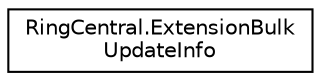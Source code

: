 digraph "Graphical Class Hierarchy"
{
 // LATEX_PDF_SIZE
  edge [fontname="Helvetica",fontsize="10",labelfontname="Helvetica",labelfontsize="10"];
  node [fontname="Helvetica",fontsize="10",shape=record];
  rankdir="LR";
  Node0 [label="RingCentral.ExtensionBulk\lUpdateInfo",height=0.2,width=0.4,color="black", fillcolor="white", style="filled",URL="$classRingCentral_1_1ExtensionBulkUpdateInfo.html",tooltip=" "];
}
